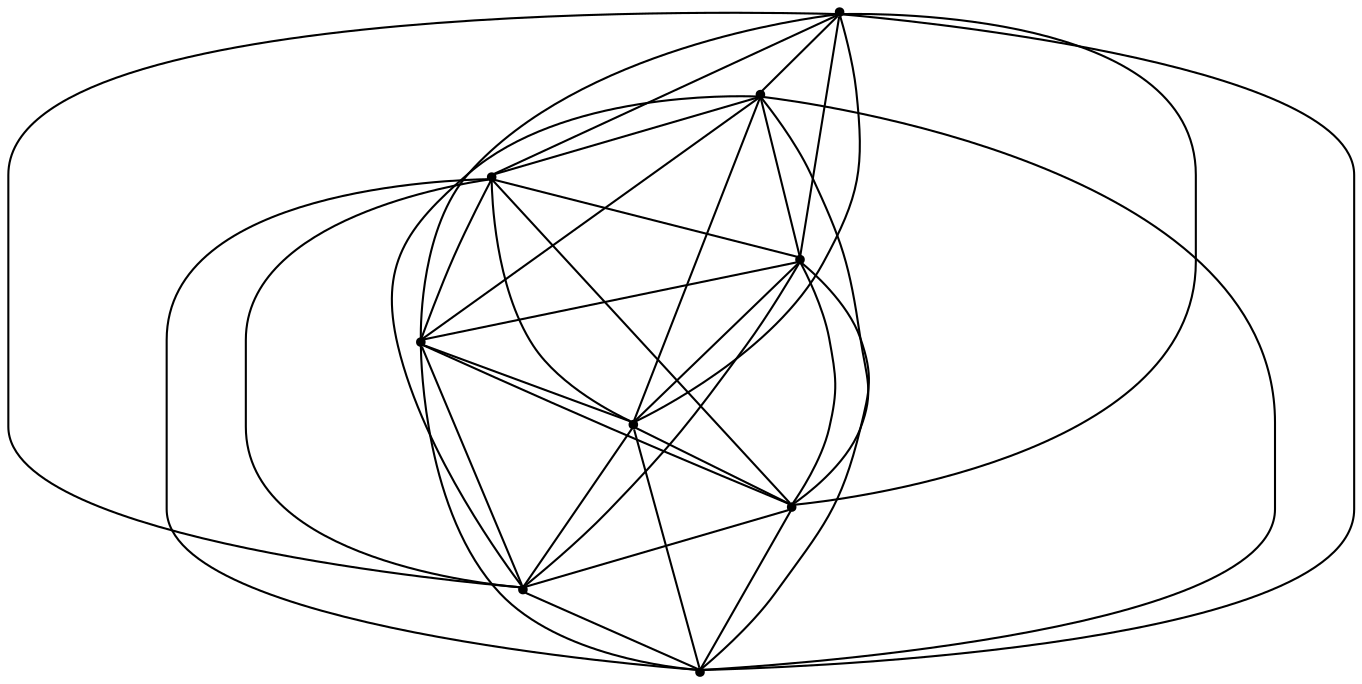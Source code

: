 graph {
  node [shape=point,comment="{\"directed\":false,\"doi\":\"10.1007/978-3-030-35802-0_20\",\"figure\":\"3 (4)\"}"]

  v0 [pos="671.2329465830898,696.3692400795676"]
  v1 [pos="425.51467034892573,690.6600875552713"]
  v2 [pos="549.4344195561716,660.209747989036"]
  v3 [pos="619.266393222579,550.8738877953466"]
  v4 [pos="619.266393222579,478.8330041507378"]
  v5 [pos="575.6219104398638,594.5165957271532"]
  v6 [pos="479.6024379412119,478.8330041507378"]
  v7 [pos="479.6024379412119,550.8738877953466"]
  v8 [pos="523.2468889297184,594.5165957271532"]

  v0 -- v7 [id="-1",pos="671.2329465830898,696.3692400795676 671.2318973741977,453.5001977213128 671.2318973741977,453.5001977213128 671.2318973741977,453.5001977213128 434.17332237014836,462.7806863675751 434.17332237014836,462.7806863675751 434.17332237014836,462.7806863675751 434.17332237014836,550.8728385993134 434.17332237014836,550.8728385993134 434.17332237014836,550.8728385993134 479.6024379412119,550.8738877953466 479.6024379412119,550.8738877953466 479.6024379412119,550.8738877953466"]
  v1 -- v3 [id="-2",pos="425.51467034892573,690.6600875552713 425.51785771836285,453.83339694642325 425.51785771836285,453.83339694642325 425.51785771836285,453.83339694642325 663.9849797628384,461.7678624634609 663.9849797628384,461.7678624634609 663.9849797628384,461.7678624634609 663.9849797628384,550.8726478363983 663.9849797628384,550.8726478363983 663.9849797628384,550.8726478363983 619.266393222579,550.8738877953466 619.266393222579,550.8738877953466 619.266393222579,550.8738877953466"]
  v6 -- v2 [id="-3",pos="479.6024379412119,478.8330041507378 459.0022467097248,578.0185285989478 459.0022467097248,578.0185285989478 459.0022467097248,578.0185285989478 459.0022467097248,660.209747989036 459.0022467097248,660.209747989036 459.0022467097248,660.209747989036 549.4344195561716,660.209747989036 549.4344195561716,660.209747989036 549.4344195561716,660.209747989036"]
  v6 -- v1 [id="-4",pos="479.6024379412119,478.8330041507378 425.51467034892573,690.6600875552713 425.51467034892573,690.6600875552713 425.51467034892573,690.6600875552713"]
  v7 -- v5 [id="-5",pos="479.6024379412119,550.8738877953466 575.6219104398638,594.5165957271532 575.6219104398638,594.5165957271532 575.6219104398638,594.5165957271532"]
  v6 -- v0 [id="-6",pos="479.6024379412119,478.8330041507378 632.4299269528485,464.34341616839833 632.4299269528485,464.34341616839833 632.4299269528485,464.34341616839833 671.2329465830898,696.3692400795676 671.2329465830898,696.3692400795676 671.2329465830898,696.3692400795676"]
  v6 -- v4 [id="-7",pos="479.6024379412119,478.8330041507378 619.266393222579,478.8330041507378 619.266393222579,478.8330041507378 619.266393222579,478.8330041507378"]
  v8 -- v7 [id="-8",pos="523.2468889297184,594.5165957271532 479.6024379412119,550.8738877953466 479.6024379412119,550.8738877953466 479.6024379412119,550.8738877953466"]
  v8 -- v6 [id="-9",pos="523.2468889297184,594.5165957271532 479.6024379412119,478.8330041507378 479.6024379412119,478.8330041507378 479.6024379412119,478.8330041507378"]
  v0 -- v8 [id="-10",pos="671.2329465830898,696.3692400795676 523.2458794635874,678.9708037857228 523.2458794635874,678.9708037857228 523.2458794635874,678.9708037857228 523.2468889297184,594.5165957271532 523.2468889297184,594.5165957271532 523.2468889297184,594.5165957271532"]
  v8 -- v2 [id="-11",pos="523.2468889297184,594.5165957271532 549.4344195561716,660.209747989036 549.4344195561716,660.209747989036 549.4344195561716,660.209747989036"]
  v8 -- v4 [id="-12",pos="523.2468889297184,594.5165957271532 619.266393222579,478.8330041507378 619.266393222579,478.8330041507378 619.266393222579,478.8330041507378"]
  v8 -- v3 [id="-13",pos="523.2468889297184,594.5165957271532 619.266393222579,550.8738877953466 619.266393222579,550.8738877953466 619.266393222579,550.8738877953466"]
  v8 -- v5 [id="-14",pos="523.2468889297184,594.5165957271532 575.6219104398638,594.5165957271532 575.6219104398638,594.5165957271532 575.6219104398638,594.5165957271532"]
  v7 -- v2 [id="-15",pos="479.6024379412119,550.8738877953466 549.4344195561716,660.209747989036 549.4344195561716,660.209747989036 549.4344195561716,660.209747989036"]
  v2 -- v1 [id="-16",pos="549.4344195561716,660.209747989036 425.51467034892573,690.6600875552713 425.51467034892573,690.6600875552713 425.51467034892573,690.6600875552713"]
  v2 -- v5 [id="-17",pos="549.4344195561716,660.209747989036 575.6219104398638,594.5165957271532 575.6219104398638,594.5165957271532 575.6219104398638,594.5165957271532"]
  v2 -- v0 [id="-18",pos="549.4344195561716,660.209747989036 671.2329465830898,696.3692400795676 671.2329465830898,696.3692400795676 671.2329465830898,696.3692400795676"]
  v5 -- v6 [id="-19",pos="575.6219104398638,594.5165957271532 479.6024379412119,478.8330041507378 479.6024379412119,478.8330041507378 479.6024379412119,478.8330041507378"]
  v1 -- v5 [id="-20",pos="425.51467034892573,690.6600875552713 575.6208612309717,679.570975710571 575.6208612309717,679.570975710571 575.6208612309717,679.570975710571 575.6219104398638,594.5165957271532 575.6219104398638,594.5165957271532 575.6219104398638,594.5165957271532"]
  v5 -- v0 [id="-21",pos="575.6219104398638,594.5165957271532 671.2329465830898,696.3692400795676 671.2329465830898,696.3692400795676 671.2329465830898,696.3692400795676"]
  v5 -- v3 [id="-22",pos="575.6219104398638,594.5165957271532 619.266393222579,550.8738877953466 619.266393222579,550.8738877953466 619.266393222579,550.8738877953466"]
  v3 -- v7 [id="-23",pos="619.266393222579,550.8738877953466 479.6024379412119,550.8738877953466 479.6024379412119,550.8738877953466 479.6024379412119,550.8738877953466"]
  v4 -- v1 [id="-24",pos="619.266393222579,478.8330041507378 464.2739808905518,465.5310424904187 464.2739808905518,465.5310424904187 464.2739808905518,465.5310424904187 425.51467034892573,690.6600875552713 425.51467034892573,690.6600875552713 425.51467034892573,690.6600875552713"]
  v4 -- v7 [id="-25",pos="619.266393222579,478.8330041507378 479.6024379412119,550.8738877953466 479.6024379412119,550.8738877953466 479.6024379412119,550.8738877953466"]
  v3 -- v2 [id="-26",pos="619.266393222579,550.8738877953466 549.4344195561716,660.209747989036 549.4344195561716,660.209747989036 549.4344195561716,660.209747989036"]
  v4 -- v5 [id="-27",pos="619.266393222579,478.8330041507378 575.6219104398638,594.5165957271532 575.6219104398638,594.5165957271532 575.6219104398638,594.5165957271532"]
  v3 -- v4 [id="-28",pos="619.266393222579,550.8738877953466 619.266393222579,478.8330041507378 619.266393222579,478.8330041507378 619.266393222579,478.8330041507378"]
  v4 -- v2 [id="-29",pos="619.266393222579,478.8330041507378 637.0764598108698,573.0260723468307 637.0764598108698,573.0260723468307 637.0764598108698,573.0260723468307 637.0764598108698,660.2138811855308 637.0764598108698,660.2138811855308 637.0764598108698,660.2138811855308 549.4344195561716,660.209747989036 549.4344195561716,660.209747989036 549.4344195561716,660.209747989036"]
  v4 -- v0 [id="-30",pos="619.266393222579,478.8330041507378 671.2329465830898,696.3692400795676 671.2329465830898,696.3692400795676 671.2329465830898,696.3692400795676"]
  v8 -- v1 [id="-31",pos="523.2468889297184,594.5165957271532 425.51467034892573,690.6600875552713 425.51467034892573,690.6600875552713 425.51467034892573,690.6600875552713"]
  v7 -- v1 [id="-32",pos="479.6024379412119,550.8738877953466 425.51467034892573,690.6600875552713 425.51467034892573,690.6600875552713 425.51467034892573,690.6600875552713"]
  v3 -- v0 [id="-33",pos="619.266393222579,550.8738877953466 671.2329465830898,696.3692400795676 671.2329465830898,696.3692400795676 671.2329465830898,696.3692400795676"]
  v0 -- v1 [id="-34",pos="671.2329465830898,696.3692400795676 425.51467034892573,690.6600875552713 425.51467034892573,690.6600875552713 425.51467034892573,690.6600875552713"]
  v7 -- v6 [id="-35",pos="479.6024379412119,550.8738877953466 479.6024379412119,478.8330041507378 479.6024379412119,478.8330041507378 479.6024379412119,478.8330041507378"]
  v3 -- v6 [id="-36",pos="619.266393222579,550.8738877953466 479.6024379412119,478.8330041507378 479.6024379412119,478.8330041507378 479.6024379412119,478.8330041507378"]
}